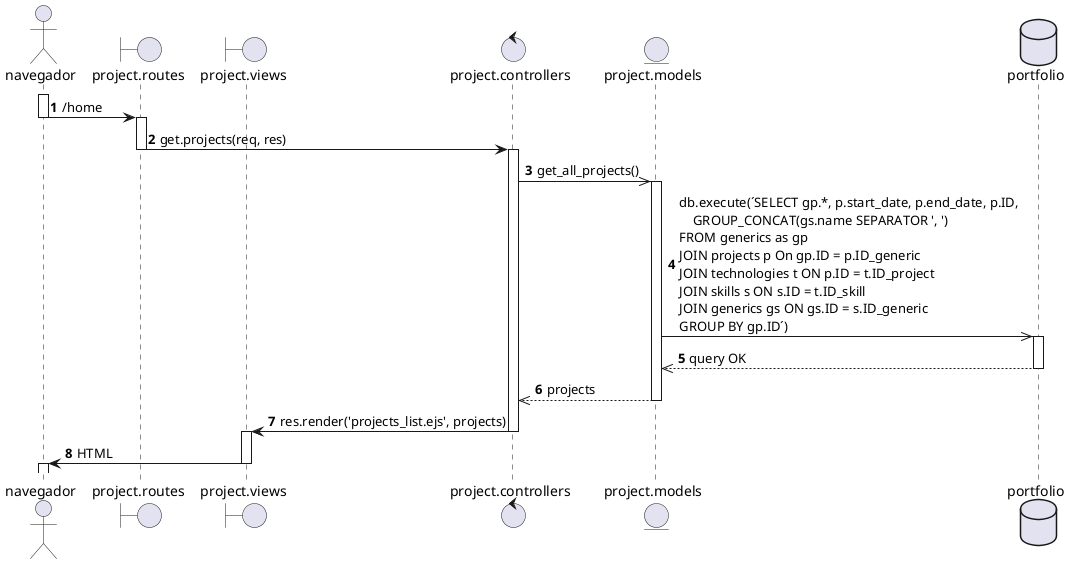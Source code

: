 @startuml 

autonumber

actor navegador as nav
boundary "project.routes" as routes
boundary "project.views" as view
control "project.controllers" as controller
entity "project.models" as model
database portfolio as db 

activate nav
nav -> routes: /home
deactivate nav
activate routes
routes -> controller: get.projects(req, res)
deactivate routes

activate controller
controller ->> model: get_all_projects()
activate model
model ->> db:db.execute(´SELECT gp.*, p.start_date, p.end_date, p.ID, \n    GROUP_CONCAT(gs.name SEPARATOR ', ') \nFROM generics as gp \nJOIN projects p On gp.ID = p.ID_generic \nJOIN technologies t ON p.ID = t.ID_project \nJOIN skills s ON s.ID = t.ID_skill \nJOIN generics gs ON gs.ID = s.ID_generic \nGROUP BY gp.ID´) 
activate db
db -->> model: query OK
deactivate db
model -->> controller: projects
deactivate model
controller -> view: res.render('projects_list.ejs', projects)
deactivate controller
activate view
view -> nav: HTML
deactivate view
activate nav

@enduml